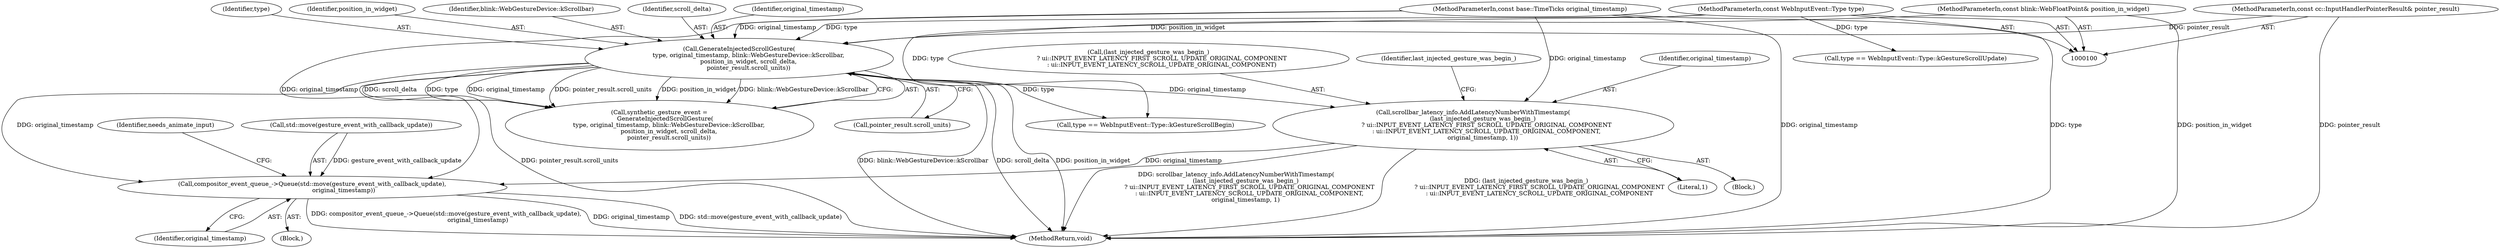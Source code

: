 digraph "1_Chrome_14f2111f9cec919a450115ce4914f228effca58e_4@del" {
"1000144" [label="(Call,scrollbar_latency_info.AddLatencyNumberWithTimestamp(\n          (last_injected_gesture_was_begin_)\n              ? ui::INPUT_EVENT_LATENCY_FIRST_SCROLL_UPDATE_ORIGINAL_COMPONENT\n              : ui::INPUT_EVENT_LATENCY_SCROLL_UPDATE_ORIGINAL_COMPONENT,\n          original_timestamp, 1))"];
"1000111" [label="(Call,GenerateInjectedScrollGesture(\n          type, original_timestamp, blink::WebGestureDevice::kScrollbar,\n          position_in_widget, scroll_delta,\n          pointer_result.scroll_units))"];
"1000101" [label="(MethodParameterIn,const WebInputEvent::Type type)"];
"1000105" [label="(MethodParameterIn,const base::TimeTicks original_timestamp)"];
"1000102" [label="(MethodParameterIn,const blink::WebFloatPoint& position_in_widget)"];
"1000103" [label="(MethodParameterIn,const cc::InputHandlerPointerResult& pointer_result)"];
"1000175" [label="(Call,compositor_event_queue_->Queue(std::move(gesture_event_with_callback_update),\n                                 original_timestamp))"];
"1000111" [label="(Call,GenerateInjectedScrollGesture(\n          type, original_timestamp, blink::WebGestureDevice::kScrollbar,\n          position_in_widget, scroll_delta,\n          pointer_result.scroll_units))"];
"1000149" [label="(Identifier,original_timestamp)"];
"1000145" [label="(Call,(last_injected_gesture_was_begin_)\n              ? ui::INPUT_EVENT_LATENCY_FIRST_SCROLL_UPDATE_ORIGINAL_COMPONENT\n              : ui::INPUT_EVENT_LATENCY_SCROLL_UPDATE_ORIGINAL_COMPONENT)"];
"1000101" [label="(MethodParameterIn,const WebInputEvent::Type type)"];
"1000109" [label="(Call,synthetic_gesture_event =\n      GenerateInjectedScrollGesture(\n          type, original_timestamp, blink::WebGestureDevice::kScrollbar,\n          position_in_widget, scroll_delta,\n          pointer_result.scroll_units))"];
"1000112" [label="(Identifier,type)"];
"1000115" [label="(Identifier,position_in_widget)"];
"1000176" [label="(Call,std::move(gesture_event_with_callback_update))"];
"1000130" [label="(Call,type == WebInputEvent::Type::kGestureScrollBegin)"];
"1000106" [label="(Block,)"];
"1000150" [label="(Literal,1)"];
"1000175" [label="(Call,compositor_event_queue_->Queue(std::move(gesture_event_with_callback_update),\n                                 original_timestamp))"];
"1000144" [label="(Call,scrollbar_latency_info.AddLatencyNumberWithTimestamp(\n          (last_injected_gesture_was_begin_)\n              ? ui::INPUT_EVENT_LATENCY_FIRST_SCROLL_UPDATE_ORIGINAL_COMPONENT\n              : ui::INPUT_EVENT_LATENCY_SCROLL_UPDATE_ORIGINAL_COMPONENT,\n          original_timestamp, 1))"];
"1000114" [label="(Identifier,blink::WebGestureDevice::kScrollbar)"];
"1000140" [label="(Call,type == WebInputEvent::Type::kGestureScrollUpdate)"];
"1000102" [label="(MethodParameterIn,const blink::WebFloatPoint& position_in_widget)"];
"1000116" [label="(Identifier,scroll_delta)"];
"1000103" [label="(MethodParameterIn,const cc::InputHandlerPointerResult& pointer_result)"];
"1000180" [label="(Identifier,needs_animate_input)"];
"1000152" [label="(Identifier,last_injected_gesture_was_begin_)"];
"1000105" [label="(MethodParameterIn,const base::TimeTicks original_timestamp)"];
"1000113" [label="(Identifier,original_timestamp)"];
"1000182" [label="(MethodReturn,void)"];
"1000143" [label="(Block,)"];
"1000178" [label="(Identifier,original_timestamp)"];
"1000117" [label="(Call,pointer_result.scroll_units)"];
"1000144" -> "1000143"  [label="AST: "];
"1000144" -> "1000150"  [label="CFG: "];
"1000145" -> "1000144"  [label="AST: "];
"1000149" -> "1000144"  [label="AST: "];
"1000150" -> "1000144"  [label="AST: "];
"1000152" -> "1000144"  [label="CFG: "];
"1000144" -> "1000182"  [label="DDG: scrollbar_latency_info.AddLatencyNumberWithTimestamp(\n          (last_injected_gesture_was_begin_)\n              ? ui::INPUT_EVENT_LATENCY_FIRST_SCROLL_UPDATE_ORIGINAL_COMPONENT\n              : ui::INPUT_EVENT_LATENCY_SCROLL_UPDATE_ORIGINAL_COMPONENT,\n          original_timestamp, 1)"];
"1000144" -> "1000182"  [label="DDG: (last_injected_gesture_was_begin_)\n              ? ui::INPUT_EVENT_LATENCY_FIRST_SCROLL_UPDATE_ORIGINAL_COMPONENT\n              : ui::INPUT_EVENT_LATENCY_SCROLL_UPDATE_ORIGINAL_COMPONENT"];
"1000111" -> "1000144"  [label="DDG: original_timestamp"];
"1000105" -> "1000144"  [label="DDG: original_timestamp"];
"1000144" -> "1000175"  [label="DDG: original_timestamp"];
"1000111" -> "1000109"  [label="AST: "];
"1000111" -> "1000117"  [label="CFG: "];
"1000112" -> "1000111"  [label="AST: "];
"1000113" -> "1000111"  [label="AST: "];
"1000114" -> "1000111"  [label="AST: "];
"1000115" -> "1000111"  [label="AST: "];
"1000116" -> "1000111"  [label="AST: "];
"1000117" -> "1000111"  [label="AST: "];
"1000109" -> "1000111"  [label="CFG: "];
"1000111" -> "1000182"  [label="DDG: position_in_widget"];
"1000111" -> "1000182"  [label="DDG: pointer_result.scroll_units"];
"1000111" -> "1000182"  [label="DDG: blink::WebGestureDevice::kScrollbar"];
"1000111" -> "1000182"  [label="DDG: scroll_delta"];
"1000111" -> "1000109"  [label="DDG: scroll_delta"];
"1000111" -> "1000109"  [label="DDG: type"];
"1000111" -> "1000109"  [label="DDG: original_timestamp"];
"1000111" -> "1000109"  [label="DDG: pointer_result.scroll_units"];
"1000111" -> "1000109"  [label="DDG: position_in_widget"];
"1000111" -> "1000109"  [label="DDG: blink::WebGestureDevice::kScrollbar"];
"1000101" -> "1000111"  [label="DDG: type"];
"1000105" -> "1000111"  [label="DDG: original_timestamp"];
"1000102" -> "1000111"  [label="DDG: position_in_widget"];
"1000103" -> "1000111"  [label="DDG: pointer_result"];
"1000111" -> "1000130"  [label="DDG: type"];
"1000111" -> "1000175"  [label="DDG: original_timestamp"];
"1000101" -> "1000100"  [label="AST: "];
"1000101" -> "1000182"  [label="DDG: type"];
"1000101" -> "1000130"  [label="DDG: type"];
"1000101" -> "1000140"  [label="DDG: type"];
"1000105" -> "1000100"  [label="AST: "];
"1000105" -> "1000182"  [label="DDG: original_timestamp"];
"1000105" -> "1000175"  [label="DDG: original_timestamp"];
"1000102" -> "1000100"  [label="AST: "];
"1000102" -> "1000182"  [label="DDG: position_in_widget"];
"1000103" -> "1000100"  [label="AST: "];
"1000103" -> "1000182"  [label="DDG: pointer_result"];
"1000175" -> "1000106"  [label="AST: "];
"1000175" -> "1000178"  [label="CFG: "];
"1000176" -> "1000175"  [label="AST: "];
"1000178" -> "1000175"  [label="AST: "];
"1000180" -> "1000175"  [label="CFG: "];
"1000175" -> "1000182"  [label="DDG: original_timestamp"];
"1000175" -> "1000182"  [label="DDG: std::move(gesture_event_with_callback_update)"];
"1000175" -> "1000182"  [label="DDG: compositor_event_queue_->Queue(std::move(gesture_event_with_callback_update),\n                                 original_timestamp)"];
"1000176" -> "1000175"  [label="DDG: gesture_event_with_callback_update"];
}
